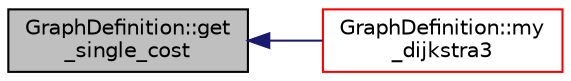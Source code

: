 digraph "GraphDefinition::get_single_cost"
{
  edge [fontname="Helvetica",fontsize="10",labelfontname="Helvetica",labelfontsize="10"];
  node [fontname="Helvetica",fontsize="10",shape=record];
  rankdir="LR";
  Node61 [label="GraphDefinition::get\l_single_cost",height=0.2,width=0.4,color="black", fillcolor="grey75", style="filled", fontcolor="black"];
  Node61 -> Node62 [dir="back",color="midnightblue",fontsize="10",style="solid",fontname="Helvetica"];
  Node62 [label="GraphDefinition::my\l_dijkstra3",height=0.2,width=0.4,color="red", fillcolor="white", style="filled",URL="$classGraphDefinition.html#adb474e0d75eacd2151000e111c61d840"];
}
